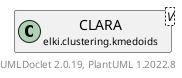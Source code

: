 @startuml
    remove .*\.(Instance|Par|Parameterizer|Factory)$
    set namespaceSeparator none
    hide empty fields
    hide empty methods

    class "<size:14>CLARA.Par\n<size:10>elki.clustering.kmedoids" as elki.clustering.kmedoids.CLARA.Par<V> [[CLARA.Par.html]] {
        {static} +NUMSAMPLES_ID: OptionID
        {static} +SAMPLESIZE_ID: OptionID
        {static} +NOKEEPMED_ID: OptionID
        {static} +RANDOM_ID: OptionID
        ~sampling: double
        ~numsamples: int
        ~keepmed: boolean
        ~random: RandomFactory
        +configure(Parameterization): void
        +make(): CLARA<V>
    }

    class "<size:14>PAM.Par\n<size:10>elki.clustering.kmedoids" as elki.clustering.kmedoids.PAM.Par<V> [[PAM.Par.html]]
    class "<size:14>CLARA\n<size:10>elki.clustering.kmedoids" as elki.clustering.kmedoids.CLARA<V> [[CLARA.html]]

    elki.clustering.kmedoids.PAM.Par <|-- elki.clustering.kmedoids.CLARA.Par
    elki.clustering.kmedoids.CLARA +-- elki.clustering.kmedoids.CLARA.Par

    center footer UMLDoclet 2.0.19, PlantUML 1.2022.8
@enduml

